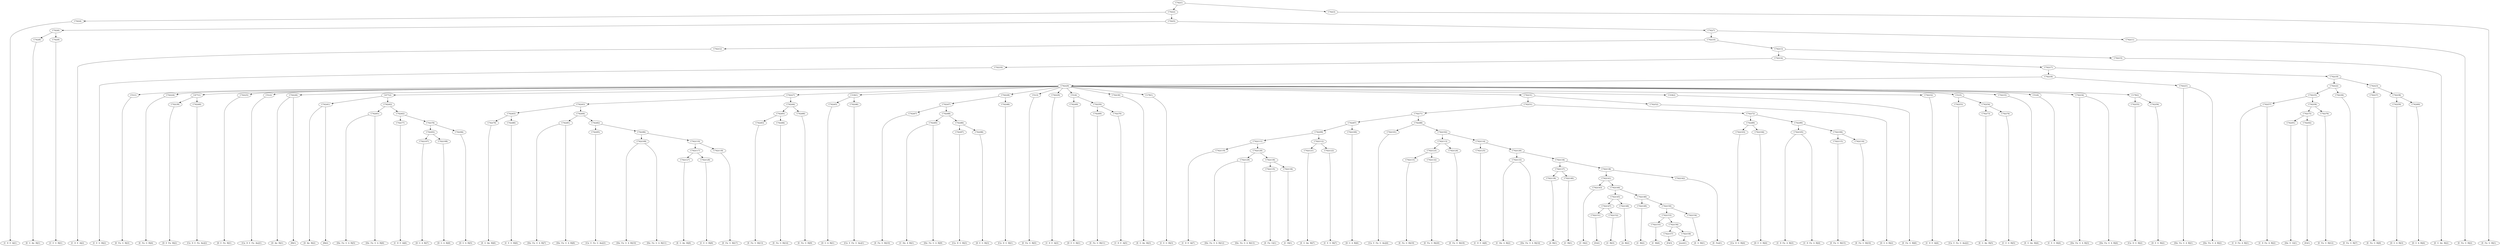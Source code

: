 digraph sample{
"C742(1)"->"C742(2)"
"C742(1)"->"C742(3)"
"C742(2)"->"C742(4)"
"C742(2)"->"C742(5)"
"C742(3)"->"[E  Fis  G  B](1)"
"C742(4)"->"[C  D  E  A](1)"
"C742(5)"->"C742(6)"
"C742(5)"->"C742(7)"
"C742(6)"->"C742(8)"
"C742(6)"->"C742(9)"
"C742(7)"->"C742(10)"
"C742(7)"->"C742(11)"
"C742(8)"->"[E  G  Ais  B](1)"
"C742(9)"->"[C  E  G  B](1)"
"C742(10)"->"C742(12)"
"C742(10)"->"C742(13)"
"C742(11)"->"[E  Fis  G  B](2)"
"C742(12)"->"[C  D  E  A](2)"
"C742(13)"->"C742(14)"
"C742(13)"->"C742(15)"
"C742(14)"->"C742(16)"
"C742(14)"->"C742(17)"
"C742(15)"->"[E  G  Ais  B](2)"
"C742(16)"->"[C  E  G  B](2)"
"C742(17)"->"C742(18)"
"C742(17)"->"C742(19)"
"C742(18)"->"C742(20)"
"C742(18)"->"C742(21)"
"C742(19)"->"C742(22)"
"C742(19)"->"C742(23)"
"C742(20)"->"C51(1)"
"C742(20)"->"C742(24)"
"C742(20)"->"C477(1)"
"C742(20)"->"C742(25)"
"C742(20)"->"C51(2)"
"C742(20)"->"C742(26)"
"C742(20)"->"C477(2)"
"C742(20)"->"C742(27)"
"C742(20)"->"C318(1)"
"C742(20)"->"C742(28)"
"C742(20)"->"C51(3)"
"C742(20)"->"C742(29)"
"C742(20)"->"C51(4)"
"C742(20)"->"C742(30)"
"C742(20)"->"C179(1)"
"C742(20)"->"C742(31)"
"C742(20)"->"C318(2)"
"C742(20)"->"C742(32)"
"C742(20)"->"C51(5)"
"C742(20)"->"C742(33)"
"C742(20)"->"C51(6)"
"C742(20)"->"C742(34)"
"C742(20)"->"C179(2)"
"C742(21)"->"[Dis  Fis  G  A  B](1)"
"C742(21)"->"[Dis  Fis  G  A  B](2)"
"C742(22)"->"C742(35)"
"C742(22)"->"C742(36)"
"C742(23)"->"C742(37)"
"C742(23)"->"C742(38)"
"C51(1)"->"[E  Fis  G  B](3)"
"C742(24)"->"[E  Fis  G  B](4)"
"C477(1)"->"C742(39)"
"C477(1)"->"C742(40)"
"C742(25)"->"[D  E  Fis  B](1)"
"C51(2)"->"[Cis  D  E  Fis  Ais](1)"
"C742(26)"->"[D  Ais  B](1)"
"C742(26)"->"[B](1)"
"C477(2)"->"C742(41)"
"C477(2)"->"C742(42)"
"C742(27)"->"C742(43)"
"C742(27)"->"C742(44)"
"C318(1)"->"C742(45)"
"C318(1)"->"C742(46)"
"C742(28)"->"C742(47)"
"C742(28)"->"C742(48)"
"C51(3)"->"[E  Fis  G  B](5)"
"C742(29)"->"[C  D  E  A](3)"
"C51(4)"->"C742(49)"
"C51(4)"->"C742(50)"
"C742(30)"->"[E  G  Ais  B](3)"
"C179(1)"->"[C  E  G  B](3)"
"C742(31)"->"C742(51)"
"C742(31)"->"C742(52)"
"C318(2)"->"[E  Fis  G  B](6)"
"C742(32)"->"[C  D  E  A](4)"
"C51(5)"->"C742(53)"
"C51(5)"->"C742(54)"
"C742(33)"->"[E  G  Ais  B](4)"
"C51(6)"->"[C  E  G  B](4)"
"C742(34)"->"[Dis  Fis  G  A  B](3)"
"C742(34)"->"[Dis  Fis  G  A  B](4)"
"C179(2)"->"C742(55)"
"C179(2)"->"C742(56)"
"C742(35)"->"C742(57)"
"C742(35)"->"C742(58)"
"C742(36)"->"[E  Fis  G  B](7)"
"C742(37)"->"[E  Fis  G  B](8)"
"C742(38)"->"C742(59)"
"C742(38)"->"C742(60)"
"C742(39)"->"[D  E  Fis  B](2)"
"C742(40)"->"[Cis  D  E  Fis  Ais](2)"
"C742(41)"->"[D  Ais  B](2)"
"C742(41)"->"[B](2)"
"C742(42)"->"C742(61)"
"C742(42)"->"C742(62)"
"C742(43)"->"C742(63)"
"C742(43)"->"C742(64)"
"C742(44)"->"C742(65)"
"C742(44)"->"C742(66)"
"C742(45)"->"[D  G  A  B](1)"
"C742(46)"->"[Cis  E  Fis  G  Ais](1)"
"C742(47)"->"C742(67)"
"C742(47)"->"C742(68)"
"C742(48)"->"[Cis  D  G  B](1)"
"C742(49)"->"[D  E  G  B](1)"
"C742(50)"->"C742(69)"
"C742(50)"->"C742(70)"
"C742(51)"->"C742(71)"
"C742(51)"->"C742(72)"
"C742(52)"->"[D  G  A  B](2)"
"C742(53)"->"[Cis  E  Fis  G  Ais](2)"
"C742(54)"->"C742(73)"
"C742(54)"->"C742(74)"
"C742(55)"->"[Cis  D  G  B](2)"
"C742(56)"->"[D  E  G  B](2)"
"C742(57)"->"[C  D  Fis  A  B](1)"
"C742(57)"->"[C  D  Fis  A  B](2)"
"C742(58)"->"C742(75)"
"C742(58)"->"C742(76)"
"C742(59)"->"[D  G  A  B](3)"
"C742(60)"->"[D  G  A  B](4)"
"C742(61)"->"[Dis  Fis  G  A  B](5)"
"C742(61)"->"[Dis  Fis  G  A  B](6)"
"C742(62)"->"C742(77)"
"C742(62)"->"C742(78)"
"C742(63)"->"C742(79)"
"C742(63)"->"C742(80)"
"C742(64)"->"C742(81)"
"C742(64)"->"C742(82)"
"C742(65)"->"C742(83)"
"C742(65)"->"C742(84)"
"C742(66)"->"[E  Fis  G  B](9)"
"C742(67)"->"[E  Fis  G  B](10)"
"C742(68)"->"C742(85)"
"C742(68)"->"C742(86)"
"C742(69)"->"[E  Fis  G  B](11)"
"C742(70)"->"[C  D  E  A](5)"
"C742(71)"->"C742(87)"
"C742(71)"->"C742(88)"
"C742(72)"->"C742(89)"
"C742(72)"->"C742(90)"
"C742(73)"->"[E  G  Ais  B](5)"
"C742(74)"->"[C  E  G  B](5)"
"C742(75)"->"C742(91)"
"C742(75)"->"C742(92)"
"C742(76)"->"[E  Fis  G  B](12)"
"C742(77)"->"[C  D  E  A](6)"
"C742(78)"->"C742(93)"
"C742(78)"->"C742(94)"
"C742(79)"->"[E  G  Ais  B](6)"
"C742(80)"->"[C  E  G  B](6)"
"C742(81)"->"[Dis  Fis  G  A  B](7)"
"C742(81)"->"[Dis  Fis  G  A  B](8)"
"C742(82)"->"C742(95)"
"C742(82)"->"C742(96)"
"C742(83)"->"[E  Fis  G  B](13)"
"C742(84)"->"[E  Fis  G  B](14)"
"C742(85)"->"[C  Dis  A  B](1)"
"C742(85)"->"[Dis  Fis  G  A  B](9)"
"C742(86)"->"C742(97)"
"C742(86)"->"C742(98)"
"C742(87)"->"C742(99)"
"C742(87)"->"C742(100)"
"C742(88)"->"C742(101)"
"C742(88)"->"C742(102)"
"C742(89)"->"C742(103)"
"C742(89)"->"C742(104)"
"C742(90)"->"C742(105)"
"C742(90)"->"C742(106)"
"C742(91)"->"[Dis  E  G](1)"
"C742(92)"->"[E](1)"
"C742(93)"->"C742(107)"
"C742(93)"->"C742(108)"
"C742(94)"->"[D  G  A  B](5)"
"C742(95)"->"[Cis  E  Fis  G  Ais](3)"
"C742(96)"->"C742(109)"
"C742(96)"->"C742(110)"
"C742(97)"->"[Cis  D  G  B](3)"
"C742(98)"->"[D  E  G  B](3)"
"C742(99)"->"C742(111)"
"C742(99)"->"C742(112)"
"C742(100)"->"[D  G  A  B](6)"
"C742(101)"->"[Cis  E  Fis  G  Ais](4)"
"C742(102)"->"C742(113)"
"C742(102)"->"C742(114)"
"C742(103)"->"[Cis  D  G  B](4)"
"C742(104)"->"[D  E  G  B](4)"
"C742(105)"->"[C  D  Fis  A  B](3)"
"C742(105)"->"[C  D  Fis  A  B](4)"
"C742(106)"->"C742(115)"
"C742(106)"->"C742(116)"
"C742(107)"->"[D  G  A  B](7)"
"C742(108)"->"[D  G  A  B](8)"
"C742(109)"->"[Dis  Fis  G  A  B](10)"
"C742(109)"->"[Dis  Fis  G  A  B](11)"
"C742(110)"->"C742(117)"
"C742(110)"->"C742(118)"
"C742(111)"->"C742(119)"
"C742(111)"->"C742(120)"
"C742(112)"->"C742(121)"
"C742(112)"->"C742(122)"
"C742(113)"->"C742(123)"
"C742(113)"->"C742(124)"
"C742(114)"->"C742(125)"
"C742(114)"->"C742(126)"
"C742(115)"->"[E  Fis  G  B](15)"
"C742(116)"->"[E  Fis  G  B](16)"
"C742(117)"->"C742(127)"
"C742(117)"->"C742(128)"
"C742(118)"->"[E  Fis  G  B](17)"
"C742(119)"->"[C  D  E  A](7)"
"C742(120)"->"C742(129)"
"C742(120)"->"C742(130)"
"C742(121)"->"[E  G  Ais  B](7)"
"C742(122)"->"[C  E  G  B](7)"
"C742(123)"->"C742(131)"
"C742(123)"->"C742(132)"
"C742(124)"->"[E  Fis  G  B](18)"
"C742(125)"->"[C  D  E  A](8)"
"C742(126)"->"C742(133)"
"C742(126)"->"C742(134)"
"C742(127)"->"[E  G  Ais  B](8)"
"C742(128)"->"[C  E  G  B](8)"
"C742(129)"->"[Dis  Fis  G  A  B](12)"
"C742(129)"->"[Dis  Fis  G  A  B](13)"
"C742(130)"->"C742(135)"
"C742(130)"->"C742(136)"
"C742(131)"->"[E  Fis  G  B](19)"
"C742(132)"->"[E  Fis  G  B](20)"
"C742(133)"->"[C  Dis  A  B](2)"
"C742(133)"->"[Dis  Fis  G  A  B](14)"
"C742(134)"->"C742(137)"
"C742(134)"->"C742(138)"
"C742(135)"->"[E  Fis  G](1)"
"C742(136)"->"[C  D](1)"
"C742(137)"->"C742(139)"
"C742(137)"->"C742(140)"
"C742(138)"->"C742(141)"
"C742(138)"->"C742(142)"
"C742(139)"->"[A  B](1)"
"C742(140)"->"[C  B](1)"
"C742(141)"->"C742(143)"
"C742(141)"->"C742(144)"
"C742(142)"->"[E  Fis](1)"
"C742(143)"->"[C  D](2)"
"C742(144)"->"C742(145)"
"C742(144)"->"C742(146)"
"C742(145)"->"C742(147)"
"C742(145)"->"C742(148)"
"C742(146)"->"C742(149)"
"C742(146)"->"C742(150)"
"C742(147)"->"C742(151)"
"C742(147)"->"C742(152)"
"C742(148)"->"[A  B](2)"
"C742(149)"->"[C  B](2)"
"C742(150)"->"C742(153)"
"C742(150)"->"C742(154)"
"C742(151)"->"[E](2)"
"C742(152)"->"[C  B](3)"
"C742(153)"->"C742(155)"
"C742(153)"->"C742(156)"
"C742(154)"->"[E  G  B](1)"
"C742(155)"->"[C  B](4)"
"C742(156)"->"C742(157)"
"C742(156)"->"C742(158)"
"C742(157)"->"[E](3)"
"C742(158)"->"[rest](1)"
{rank = min; "C742(1)";}
{rank = same; "C742(2)"; "C742(3)";}
{rank = same; "C742(4)"; "C742(5)";}
{rank = same; "C742(6)"; "C742(7)";}
{rank = same; "C742(8)"; "C742(9)"; "C742(10)"; "C742(11)";}
{rank = same; "C742(12)"; "C742(13)";}
{rank = same; "C742(14)"; "C742(15)";}
{rank = same; "C742(16)"; "C742(17)";}
{rank = same; "C742(18)"; "C742(19)";}
{rank = same; "C742(20)"; "C742(21)"; "C742(22)"; "C742(23)";}
{rank = same; "C51(1)"; "C742(24)"; "C477(1)"; "C742(25)"; "C51(2)"; "C742(26)"; "C477(2)"; "C742(27)"; "C318(1)"; "C742(28)"; "C51(3)"; "C742(29)"; "C51(4)"; "C742(30)"; "C179(1)"; "C742(31)"; "C318(2)"; "C742(32)"; "C51(5)"; "C742(33)"; "C51(6)"; "C742(34)"; "C179(2)"; "C742(35)"; "C742(36)"; "C742(37)"; "C742(38)";}
{rank = same; "C742(39)"; "C742(40)"; "C742(41)"; "C742(42)"; "C742(43)"; "C742(44)"; "C742(45)"; "C742(46)"; "C742(47)"; "C742(48)"; "C742(49)"; "C742(50)"; "C742(51)"; "C742(52)"; "C742(53)"; "C742(54)"; "C742(55)"; "C742(56)"; "C742(57)"; "C742(58)"; "C742(59)"; "C742(60)";}
{rank = same; "C742(61)"; "C742(62)"; "C742(63)"; "C742(64)"; "C742(65)"; "C742(66)"; "C742(67)"; "C742(68)"; "C742(69)"; "C742(70)"; "C742(71)"; "C742(72)"; "C742(73)"; "C742(74)"; "C742(75)"; "C742(76)";}
{rank = same; "C742(77)"; "C742(78)"; "C742(79)"; "C742(80)"; "C742(81)"; "C742(82)"; "C742(83)"; "C742(84)"; "C742(85)"; "C742(86)"; "C742(87)"; "C742(88)"; "C742(89)"; "C742(90)"; "C742(91)"; "C742(92)";}
{rank = same; "C742(93)"; "C742(94)"; "C742(95)"; "C742(96)"; "C742(97)"; "C742(98)"; "C742(99)"; "C742(100)"; "C742(101)"; "C742(102)"; "C742(103)"; "C742(104)"; "C742(105)"; "C742(106)";}
{rank = same; "C742(107)"; "C742(108)"; "C742(109)"; "C742(110)"; "C742(111)"; "C742(112)"; "C742(113)"; "C742(114)"; "C742(115)"; "C742(116)";}
{rank = same; "C742(117)"; "C742(118)"; "C742(119)"; "C742(120)"; "C742(121)"; "C742(122)"; "C742(123)"; "C742(124)"; "C742(125)"; "C742(126)";}
{rank = same; "C742(127)"; "C742(128)"; "C742(129)"; "C742(130)"; "C742(131)"; "C742(132)"; "C742(133)"; "C742(134)";}
{rank = same; "C742(135)"; "C742(136)"; "C742(137)"; "C742(138)";}
{rank = same; "C742(139)"; "C742(140)"; "C742(141)"; "C742(142)";}
{rank = same; "C742(143)"; "C742(144)";}
{rank = same; "C742(145)"; "C742(146)";}
{rank = same; "C742(147)"; "C742(148)"; "C742(149)"; "C742(150)";}
{rank = same; "C742(151)"; "C742(152)"; "C742(153)"; "C742(154)";}
{rank = same; "C742(155)"; "C742(156)";}
{rank = same; "C742(157)"; "C742(158)";}
{rank = same; "[E  Fis  G  B](1)"; "[C  D  E  A](1)"; "[E  G  Ais  B](1)"; "[C  E  G  B](1)"; "[E  Fis  G  B](2)"; "[C  D  E  A](2)"; "[E  G  Ais  B](2)"; "[C  E  G  B](2)"; "[Dis  Fis  G  A  B](1)"; "[Dis  Fis  G  A  B](2)"; "[E  Fis  G  B](3)"; "[E  Fis  G  B](4)"; "[D  E  Fis  B](1)"; "[Cis  D  E  Fis  Ais](1)"; "[D  Ais  B](1)"; "[B](1)"; "[E  Fis  G  B](5)"; "[C  D  E  A](3)"; "[E  G  Ais  B](3)"; "[C  E  G  B](3)"; "[E  Fis  G  B](6)"; "[C  D  E  A](4)"; "[E  G  Ais  B](4)"; "[C  E  G  B](4)"; "[Dis  Fis  G  A  B](3)"; "[Dis  Fis  G  A  B](4)"; "[E  Fis  G  B](7)"; "[E  Fis  G  B](8)"; "[D  E  Fis  B](2)"; "[Cis  D  E  Fis  Ais](2)"; "[D  Ais  B](2)"; "[B](2)"; "[D  G  A  B](1)"; "[Cis  E  Fis  G  Ais](1)"; "[Cis  D  G  B](1)"; "[D  E  G  B](1)"; "[D  G  A  B](2)"; "[Cis  E  Fis  G  Ais](2)"; "[Cis  D  G  B](2)"; "[D  E  G  B](2)"; "[C  D  Fis  A  B](1)"; "[C  D  Fis  A  B](2)"; "[D  G  A  B](3)"; "[D  G  A  B](4)"; "[Dis  Fis  G  A  B](5)"; "[Dis  Fis  G  A  B](6)"; "[E  Fis  G  B](9)"; "[E  Fis  G  B](10)"; "[E  Fis  G  B](11)"; "[C  D  E  A](5)"; "[E  G  Ais  B](5)"; "[C  E  G  B](5)"; "[E  Fis  G  B](12)"; "[C  D  E  A](6)"; "[E  G  Ais  B](6)"; "[C  E  G  B](6)"; "[Dis  Fis  G  A  B](7)"; "[Dis  Fis  G  A  B](8)"; "[E  Fis  G  B](13)"; "[E  Fis  G  B](14)"; "[C  Dis  A  B](1)"; "[Dis  Fis  G  A  B](9)"; "[Dis  E  G](1)"; "[E](1)"; "[D  G  A  B](5)"; "[Cis  E  Fis  G  Ais](3)"; "[Cis  D  G  B](3)"; "[D  E  G  B](3)"; "[D  G  A  B](6)"; "[Cis  E  Fis  G  Ais](4)"; "[Cis  D  G  B](4)"; "[D  E  G  B](4)"; "[C  D  Fis  A  B](3)"; "[C  D  Fis  A  B](4)"; "[D  G  A  B](7)"; "[D  G  A  B](8)"; "[Dis  Fis  G  A  B](10)"; "[Dis  Fis  G  A  B](11)"; "[E  Fis  G  B](15)"; "[E  Fis  G  B](16)"; "[E  Fis  G  B](17)"; "[C  D  E  A](7)"; "[E  G  Ais  B](7)"; "[C  E  G  B](7)"; "[E  Fis  G  B](18)"; "[C  D  E  A](8)"; "[E  G  Ais  B](8)"; "[C  E  G  B](8)"; "[Dis  Fis  G  A  B](12)"; "[Dis  Fis  G  A  B](13)"; "[E  Fis  G  B](19)"; "[E  Fis  G  B](20)"; "[C  Dis  A  B](2)"; "[Dis  Fis  G  A  B](14)"; "[E  Fis  G](1)"; "[C  D](1)"; "[A  B](1)"; "[C  B](1)"; "[E  Fis](1)"; "[C  D](2)"; "[A  B](2)"; "[C  B](2)"; "[E](2)"; "[C  B](3)"; "[E  G  B](1)"; "[C  B](4)"; "[E](3)"; "[rest](1)";}
}